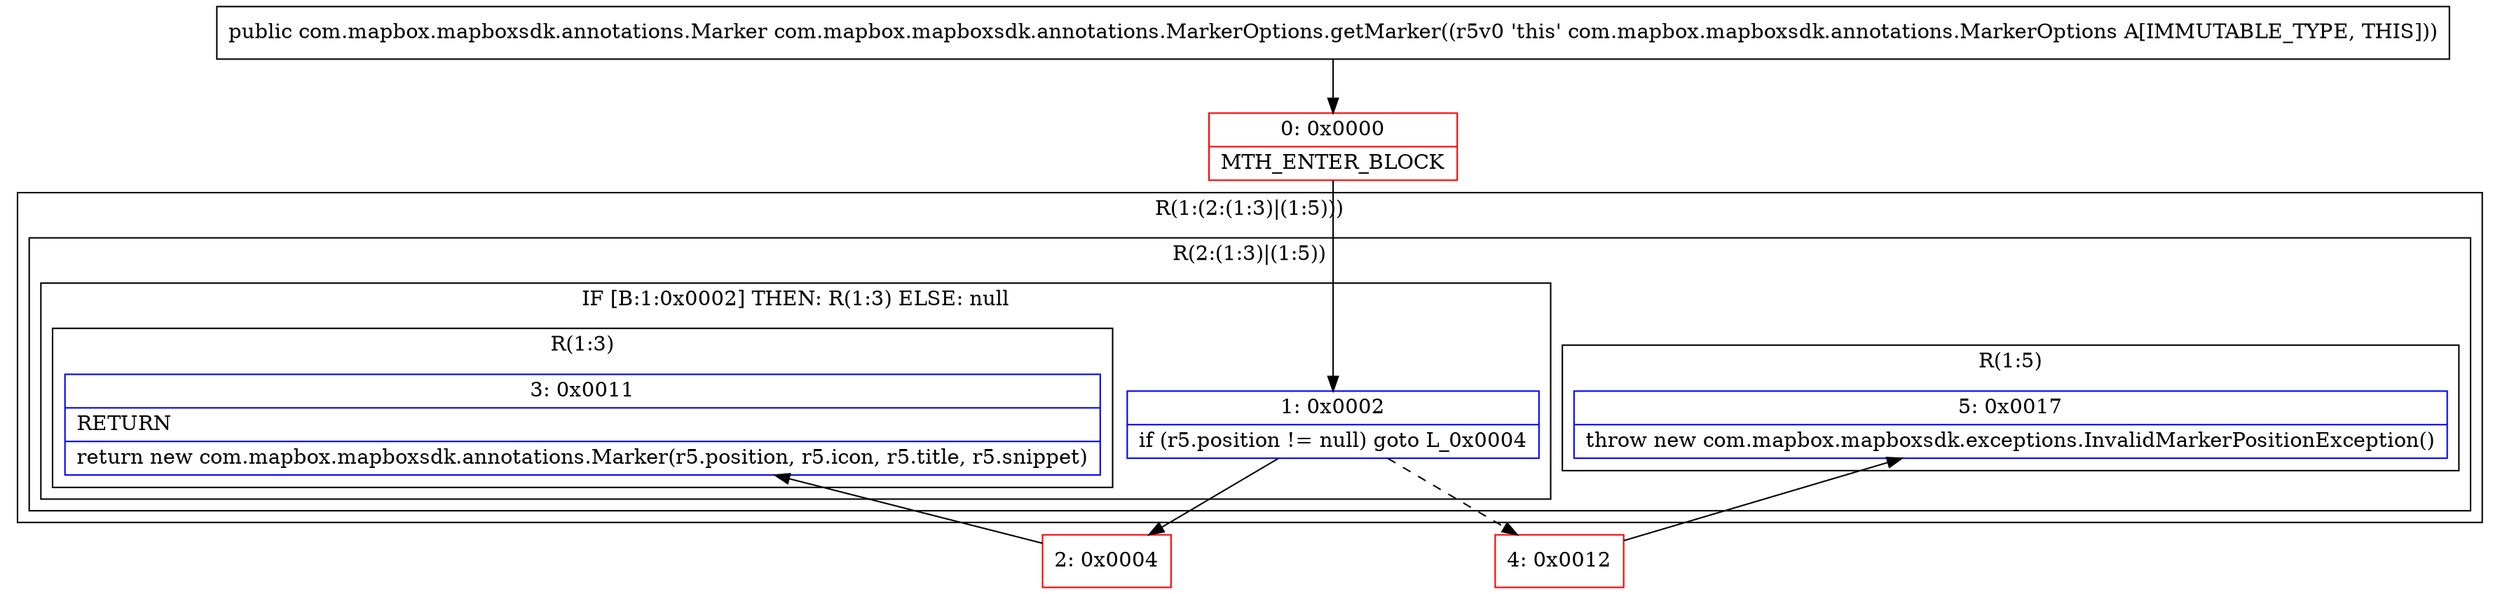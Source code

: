 digraph "CFG forcom.mapbox.mapboxsdk.annotations.MarkerOptions.getMarker()Lcom\/mapbox\/mapboxsdk\/annotations\/Marker;" {
subgraph cluster_Region_1805353272 {
label = "R(1:(2:(1:3)|(1:5)))";
node [shape=record,color=blue];
subgraph cluster_Region_1692846066 {
label = "R(2:(1:3)|(1:5))";
node [shape=record,color=blue];
subgraph cluster_IfRegion_1216153119 {
label = "IF [B:1:0x0002] THEN: R(1:3) ELSE: null";
node [shape=record,color=blue];
Node_1 [shape=record,label="{1\:\ 0x0002|if (r5.position != null) goto L_0x0004\l}"];
subgraph cluster_Region_366354503 {
label = "R(1:3)";
node [shape=record,color=blue];
Node_3 [shape=record,label="{3\:\ 0x0011|RETURN\l|return new com.mapbox.mapboxsdk.annotations.Marker(r5.position, r5.icon, r5.title, r5.snippet)\l}"];
}
}
subgraph cluster_Region_578023812 {
label = "R(1:5)";
node [shape=record,color=blue];
Node_5 [shape=record,label="{5\:\ 0x0017|throw new com.mapbox.mapboxsdk.exceptions.InvalidMarkerPositionException()\l}"];
}
}
}
Node_0 [shape=record,color=red,label="{0\:\ 0x0000|MTH_ENTER_BLOCK\l}"];
Node_2 [shape=record,color=red,label="{2\:\ 0x0004}"];
Node_4 [shape=record,color=red,label="{4\:\ 0x0012}"];
MethodNode[shape=record,label="{public com.mapbox.mapboxsdk.annotations.Marker com.mapbox.mapboxsdk.annotations.MarkerOptions.getMarker((r5v0 'this' com.mapbox.mapboxsdk.annotations.MarkerOptions A[IMMUTABLE_TYPE, THIS])) }"];
MethodNode -> Node_0;
Node_1 -> Node_2;
Node_1 -> Node_4[style=dashed];
Node_0 -> Node_1;
Node_2 -> Node_3;
Node_4 -> Node_5;
}

